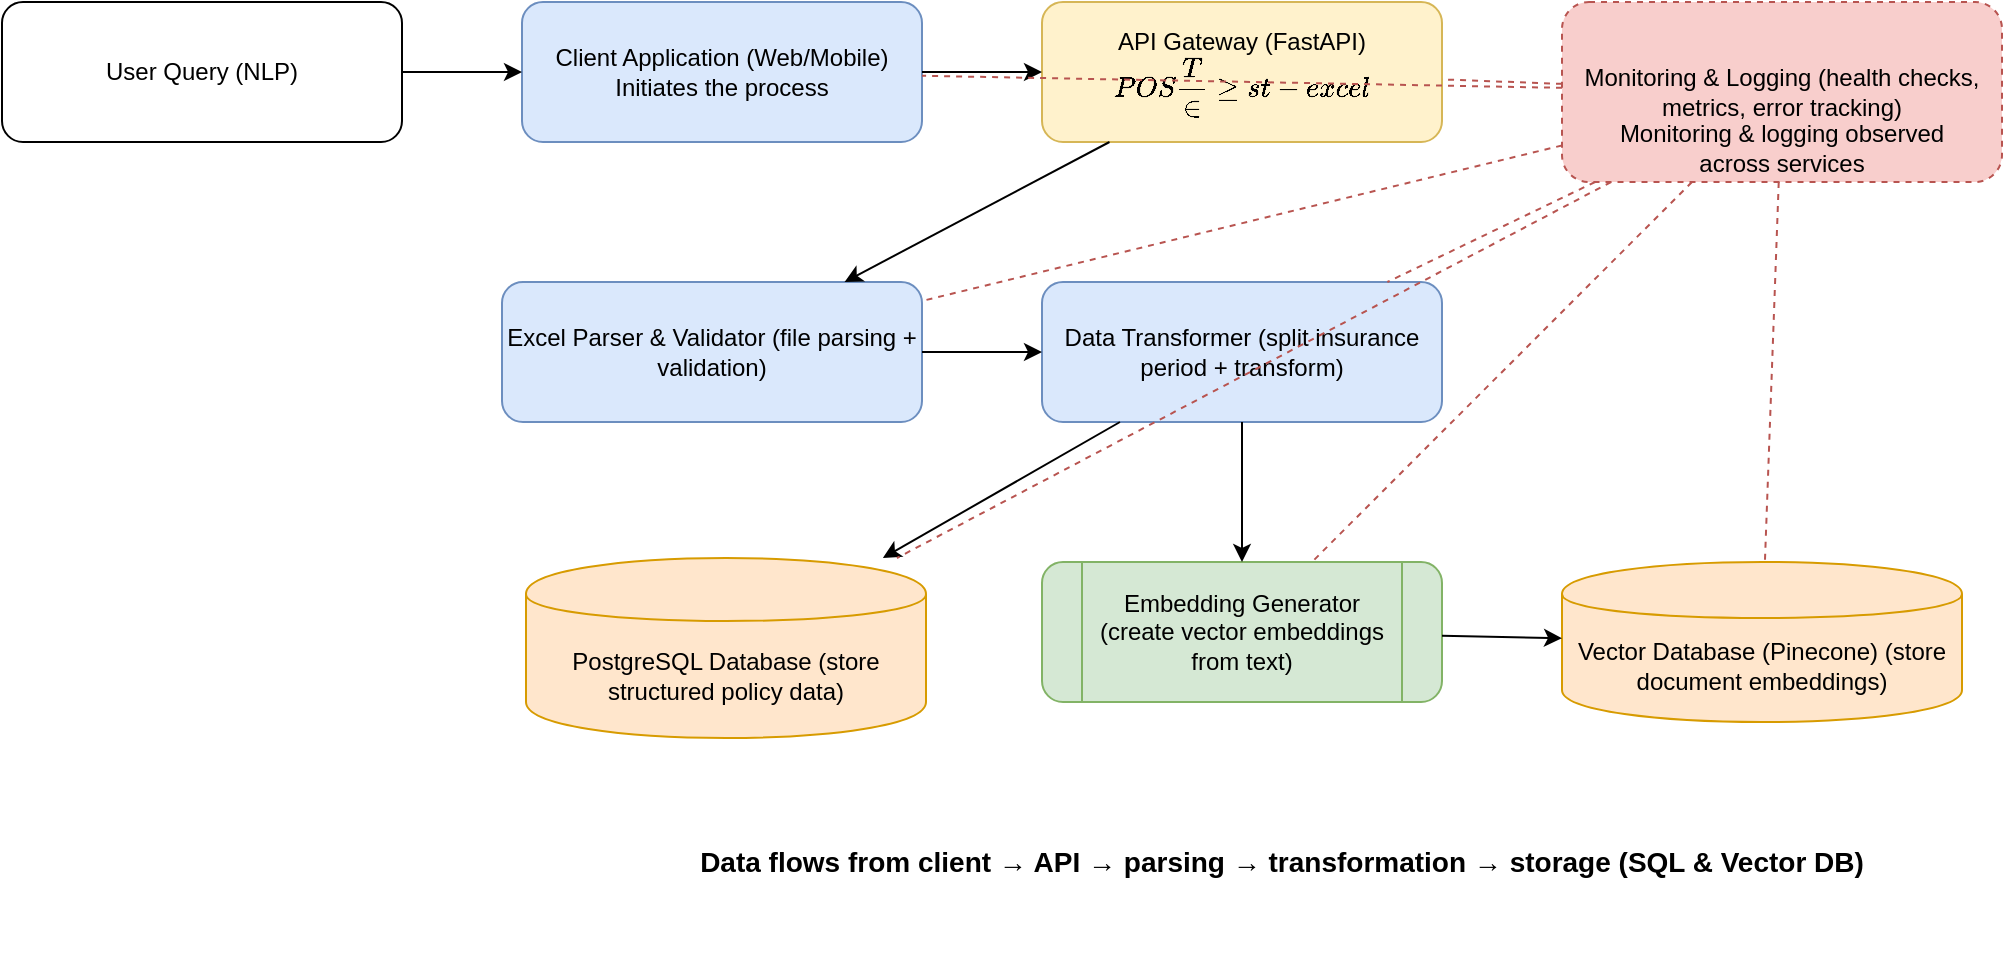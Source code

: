 <mxfile version="28.1.2">
  <diagram name="Architecture Flow" id="0">
    <mxGraphModel dx="925" dy="524" grid="1" gridSize="10" guides="1" tooltips="1" connect="1" arrows="1" fold="1" page="1" pageScale="1" pageWidth="827" pageHeight="1169" math="0" shadow="0">
      <root>
        <mxCell id="0" />
        <mxCell id="1" parent="0" />
        <mxCell id="n1" value="User Query (NLP)" style="rounded=1;whiteSpace=wrap;html=1;shadow=0;fillColor=#ffffff;strokeColor=#000000;" parent="1" vertex="1">
          <mxGeometry x="60" y="80" width="200" height="70" as_="geometry" as="geometry" />
        </mxCell>
        <mxCell id="n2" value="Client Application (Web/Mobile) Initiates the process" style="rounded=1;whiteSpace=wrap;html=1;shadow=0;fillColor=#dae8fc;strokeColor=#6c8ebf;" parent="1" vertex="1">
          <mxGeometry x="320" y="80" width="200" height="70" as_="geometry" as="geometry" />
        </mxCell>
        <mxCell id="n3" value="API Gateway (FastAPI) `POST /ingest-excel`" style="rounded=1;whiteSpace=wrap;html=1;fillColor=#fff2cc;strokeColor=#d6b656;" parent="1" vertex="1">
          <mxGeometry x="580" y="80" width="200" height="70" as_="geometry" as="geometry" />
        </mxCell>
        <mxCell id="n4" value="Excel Parser &amp; Validator (file parsing + validation)" style="rounded=1;whiteSpace=wrap;html=1;shadow=0;fillColor=#dae8fc;strokeColor=#6c8ebf;" parent="1" vertex="1">
          <mxGeometry x="310" y="220" width="210" height="70" as_="geometry" as="geometry" />
        </mxCell>
        <mxCell id="n5" value="Data Transformer (split insurance period + transform)" style="rounded=1;whiteSpace=wrap;html=1;shadow=0;fillColor=#dae8fc;strokeColor=#6c8ebf;" parent="1" vertex="1">
          <mxGeometry x="580" y="220" width="200" height="70" as_="geometry" as="geometry" />
        </mxCell>
        <mxCell id="n6" value="Embedding Generator (create vector embeddings from text)" style="shape=process;rounded=1;whiteSpace=wrap;html=1;fillColor=#d5e8d4;strokeColor=#82b366;" parent="1" vertex="1">
          <mxGeometry x="580" y="360" width="200" height="70" as_="geometry" as="geometry" />
        </mxCell>
        <mxCell id="n7" value="PostgreSQL Database (store structured policy data)" style="shape=cylinder;whiteSpace=wrap;html=1;boundedLbl=1;fillColor=#ffe6cc;strokeColor=#d79b00;" parent="1" vertex="1">
          <mxGeometry x="322" y="358" width="200" height="90" as_="geometry" as="geometry" />
        </mxCell>
        <mxCell id="n8" value="Vector Database (Pinecone) (store document embeddings)" style="shape=cylinder;whiteSpace=wrap;html=1;boundedLbl=1;fillColor=#ffe6cc;strokeColor=#d79b00;" parent="1" vertex="1">
          <mxGeometry x="840" y="360" width="200" height="80" as_="geometry" as="geometry" />
        </mxCell>
        <mxCell id="n9" value="Monitoring &amp; Logging (health checks, metrics, error tracking)" style="rounded=1;whiteSpace=wrap;html=1;dashed=1;fillColor=#f8cecc;strokeColor=#b85450;" parent="1" vertex="1">
          <mxGeometry x="840" y="80" width="220" height="90" as_="geometry" as="geometry" />
        </mxCell>
        <mxCell id="e1" parent="1" source="n1" target="n2" edge="1">
          <mxGeometry relative="1" as_="geometry" as="geometry" />
        </mxCell>
        <mxCell id="e2" parent="1" source="n2" target="n3" edge="1">
          <mxGeometry relative="1" as_="geometry" as="geometry" />
        </mxCell>
        <mxCell id="e3" parent="1" source="n3" target="n4" edge="1">
          <mxGeometry relative="1" as_="geometry" as="geometry" />
        </mxCell>
        <mxCell id="e4" parent="1" source="n4" target="n5" edge="1">
          <mxGeometry relative="1" as_="geometry" as="geometry" />
        </mxCell>
        <mxCell id="e5" parent="1" source="n5" target="n7" edge="1">
          <mxGeometry relative="1" as_="geometry" as="geometry" />
        </mxCell>
        <mxCell id="e6" parent="1" source="n5" target="n6" edge="1">
          <mxGeometry relative="1" as_="geometry" as="geometry" />
        </mxCell>
        <mxCell id="e7" parent="1" source="n6" target="n8" edge="1">
          <mxGeometry relative="1" as_="geometry" as="geometry" />
        </mxCell>
        <mxCell id="e10" style="dashed=1;strokeColor=#b85450;endArrow=none;" parent="1" source="n9" target="n2" edge="1">
          <mxGeometry relative="1" as_="geometry" as="geometry" />
        </mxCell>
        <mxCell id="e11" style="dashed=1;strokeColor=#b85450;endArrow=none;" parent="1" source="n9" target="n3" edge="1">
          <mxGeometry relative="1" as_="geometry" as="geometry" />
        </mxCell>
        <mxCell id="e12" style="dashed=1;strokeColor=#b85450;endArrow=none;" parent="1" source="n9" target="n4" edge="1">
          <mxGeometry relative="1" as_="geometry" as="geometry" />
        </mxCell>
        <mxCell id="e13" style="dashed=1;strokeColor=#b85450;endArrow=none;" parent="1" source="n9" target="n5" edge="1">
          <mxGeometry relative="1" as_="geometry" as="geometry" />
        </mxCell>
        <mxCell id="e14" style="dashed=1;strokeColor=#b85450;endArrow=none;" parent="1" source="n9" target="n7" edge="1">
          <mxGeometry relative="1" as_="geometry" as="geometry" />
        </mxCell>
        <mxCell id="e15" style="dashed=1;strokeColor=#b85450;endArrow=none;" parent="1" source="n9" target="n6" edge="1">
          <mxGeometry relative="1" as_="geometry" as="geometry" />
        </mxCell>
        <mxCell id="e16" style="dashed=1;strokeColor=#b85450;endArrow=none;" parent="1" source="n9" target="n8" edge="1">
          <mxGeometry relative="1" as_="geometry" as="geometry" />
        </mxCell>
        <mxCell id="l1" value="&lt;font style=&quot;font-size: 14px;&quot;&gt;&lt;b&gt;Data flows from client → API → parsing → transformation → storage (SQL &amp;amp; Vector DB)&lt;/b&gt;&lt;/font&gt;" style="text;html=1;strokeColor=none;fillColor=none;align=center;verticalAlign=middle;whiteSpace=wrap;rounded=0;" parent="1" vertex="1">
          <mxGeometry x="400" y="460" width="600" height="100" as_="geometry" as="geometry" />
        </mxCell>
        <mxCell id="l2" value="Monitoring &amp; logging observed across services" style="text;html=1;strokeColor=none;fillColor=none;align=center;verticalAlign=middle;whiteSpace=wrap;rounded=0;" parent="1" vertex="1">
          <mxGeometry x="860" y="133" width="180" height="40" as_="geometry" as="geometry" />
        </mxCell>
      </root>
    </mxGraphModel>
  </diagram>
</mxfile>
